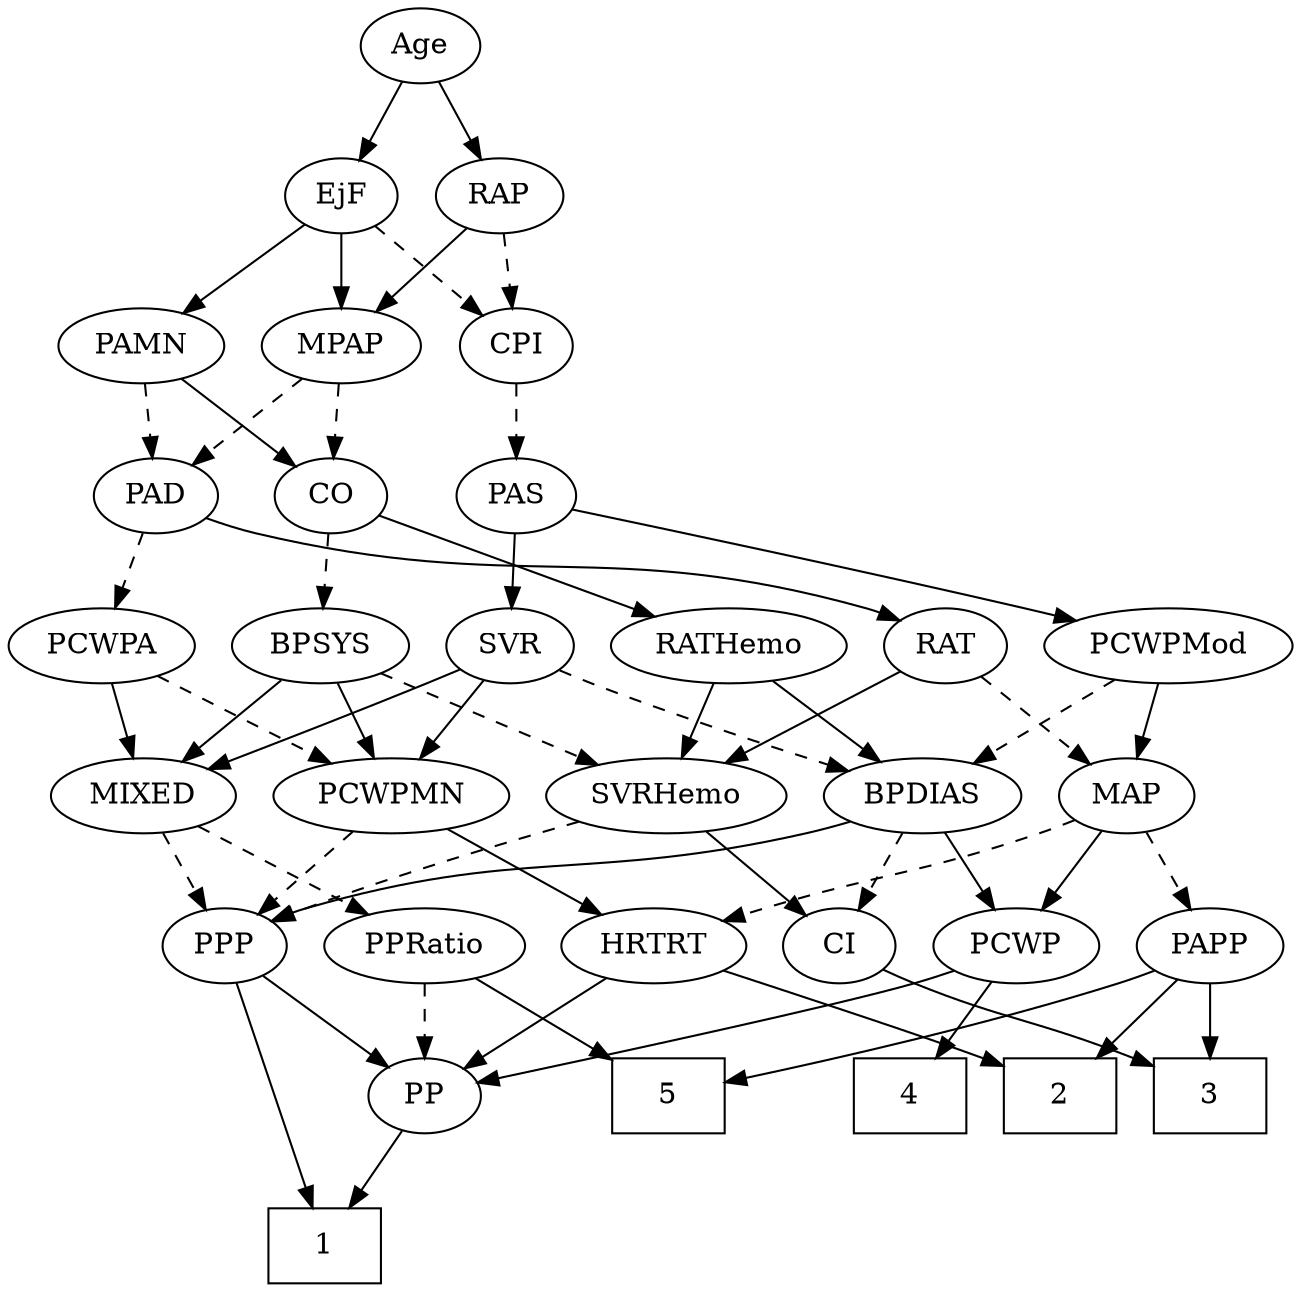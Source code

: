 strict digraph {
	graph [bb="0,0,561.59,612"];
	node [label="\N"];
	1	[height=0.5,
		pos="137.6,18",
		shape=box,
		width=0.75];
	2	[height=0.5,
		pos="455.6,90",
		shape=box,
		width=0.75];
	3	[height=0.5,
		pos="527.6,90",
		shape=box,
		width=0.75];
	4	[height=0.5,
		pos="383.6,90",
		shape=box,
		width=0.75];
	5	[height=0.5,
		pos="282.6,90",
		shape=box,
		width=0.75];
	Age	[height=0.5,
		pos="182.6,594",
		width=0.75];
	EjF	[height=0.5,
		pos="146.6,522",
		width=0.75];
	Age -> EjF	[pos="e,154.9,539.15 174.25,576.76 169.88,568.28 164.45,557.71 159.55,548.2",
		style=solid];
	RAP	[height=0.5,
		pos="219.6,522",
		width=0.77632];
	Age -> RAP	[pos="e,211.06,539.15 191.18,576.76 195.66,568.28 201.25,557.71 206.28,548.2",
		style=solid];
	MPAP	[height=0.5,
		pos="146.6,450",
		width=0.97491];
	EjF -> MPAP	[pos="e,146.6,468.1 146.6,503.7 146.6,495.98 146.6,486.71 146.6,478.11",
		style=solid];
	PAMN	[height=0.5,
		pos="57.596,450",
		width=1.011];
	EjF -> PAMN	[pos="e,76.105,465.56 129.86,507.83 116.94,497.68 98.83,483.43 83.971,471.74",
		style=solid];
	CPI	[height=0.5,
		pos="226.6,450",
		width=0.75];
	EjF -> CPI	[pos="e,210.82,464.8 162.4,507.17 174.02,497.01 189.99,483.03 203.1,471.56",
		style=dashed];
	RAP -> MPAP	[pos="e,162.46,466.21 204.47,506.5 194.49,496.93 181.23,484.21 169.92,473.36",
		style=solid];
	RAP -> CPI	[pos="e,224.89,468.1 221.33,503.7 222.1,495.98 223.03,486.71 223.89,478.11",
		style=dashed];
	MIXED	[height=0.5,
		pos="61.596,234",
		width=1.1193];
	PPP	[height=0.5,
		pos="95.596,162",
		width=0.75];
	MIXED -> PPP	[pos="e,87.676,179.31 69.827,216.05 73.853,207.77 78.782,197.62 83.247,188.42",
		style=dashed];
	PPRatio	[height=0.5,
		pos="180.6,162",
		width=1.1013];
	MIXED -> PPRatio	[pos="e,157.13,176.8 85.107,219.17 103.2,208.53 128.4,193.7 148.37,181.96",
		style=dashed];
	PAD	[height=0.5,
		pos="62.596,378",
		width=0.79437];
	MPAP -> PAD	[pos="e,79.242,392.87 128.78,434.15 116.66,424.05 100.46,410.55 87.116,399.43",
		style=dashed];
	CO	[height=0.5,
		pos="140.6,378",
		width=0.75];
	MPAP -> CO	[pos="e,142.06,396.1 145.11,431.7 144.45,423.98 143.66,414.71 142.92,406.11",
		style=dashed];
	BPSYS	[height=0.5,
		pos="138.6,306",
		width=1.0471];
	BPSYS -> MIXED	[pos="e,78.537,250.4 121.89,289.81 111.47,280.34 97.868,267.97 86.224,257.39",
		style=solid];
	PCWPMN	[height=0.5,
		pos="169.6,234",
		width=1.3902];
	BPSYS -> PCWPMN	[pos="e,161.95,252.28 146.1,288.05 149.63,280.09 153.91,270.41 157.86,261.51",
		style=solid];
	SVRHemo	[height=0.5,
		pos="287.6,234",
		width=1.3902];
	BPSYS -> SVRHemo	[pos="e,258.37,248.73 164.55,292.81 187.87,281.85 222.42,265.62 248.98,253.14",
		style=dashed];
	RAT	[height=0.5,
		pos="412.6,306",
		width=0.75827];
	PAD -> RAT	[pos="e,391.88,317.83 85.346,366.58 91.49,364.1 98.208,361.69 104.6,360 222.07,328.96 258.87,357.74 375.6,324 377.89,323.34 380.22,322.55 \
382.54,321.69",
		style=solid];
	PCWPA	[height=0.5,
		pos="41.596,306",
		width=1.1555];
	PAD -> PCWPA	[pos="e,46.779,324.28 57.513,360.05 55.175,352.26 52.343,342.82 49.72,334.08",
		style=dashed];
	CO -> BPSYS	[pos="e,139.09,324.1 140.1,359.7 139.88,351.98 139.62,342.71 139.37,334.11",
		style=dashed];
	RATHemo	[height=0.5,
		pos="317.6,306",
		width=1.3721];
	CO -> RATHemo	[pos="e,285.31,319.77 163.37,367.99 191.71,356.79 240.63,337.44 275.79,323.53",
		style=solid];
	PAS	[height=0.5,
		pos="226.6,378",
		width=0.75];
	SVR	[height=0.5,
		pos="222.6,306",
		width=0.77632];
	PAS -> SVR	[pos="e,223.57,324.1 225.61,359.7 225.17,351.98 224.64,342.71 224.15,334.11",
		style=solid];
	PCWPMod	[height=0.5,
		pos="509.6,306",
		width=1.4443];
	PAS -> PCWPMod	[pos="e,470.61,318.1 251.98,371.27 293.29,361.86 377.63,342.35 448.6,324 452.61,322.96 456.76,321.86 460.92,320.74",
		style=solid];
	PAMN -> PAD	[pos="e,61.375,396.1 58.832,431.7 59.383,423.98 60.045,414.71 60.66,406.11",
		style=dashed];
	PAMN -> CO	[pos="e,124.43,392.64 75.198,434.15 87.257,423.98 103.4,410.37 116.63,399.21",
		style=solid];
	RATHemo -> SVRHemo	[pos="e,295,252.28 310.33,288.05 306.92,280.09 302.77,270.41 298.96,261.51",
		style=solid];
	BPDIAS	[height=0.5,
		pos="397.6,234",
		width=1.1735];
	RATHemo -> BPDIAS	[pos="e,379.79,250.58 335.75,289.12 346.46,279.74 360.19,267.73 371.99,257.41",
		style=solid];
	CPI -> PAS	[pos="e,226.6,396.1 226.6,431.7 226.6,423.98 226.6,414.71 226.6,406.11",
		style=dashed];
	RAT -> SVRHemo	[pos="e,313.71,249.63 392.51,293.75 373.71,283.22 345.21,267.26 322.65,254.63",
		style=solid];
	MAP	[height=0.5,
		pos="488.6,234",
		width=0.84854];
	RAT -> MAP	[pos="e,472.72,249.63 427.98,290.83 438.65,281 453.07,267.72 465.16,256.58",
		style=dashed];
	SVR -> MIXED	[pos="e,90.256,246.99 200.34,294.66 195.49,292.44 190.38,290.12 185.6,288 156.88,275.27 124.2,261.32 99.597,250.93",
		style=solid];
	SVR -> PCWPMN	[pos="e,182.06,251.47 210.83,289.46 204.16,280.65 195.66,269.43 188.12,259.46",
		style=solid];
	SVR -> BPDIAS	[pos="e,366.4,246.33 244.41,294.7 249.37,292.43 254.65,290.09 259.6,288 291.93,274.38 329.09,260.19 356.69,249.93",
		style=dashed];
	PCWPMod -> BPDIAS	[pos="e,420.44,249.27 485.57,289.98 469.15,279.72 447.21,266.01 429.35,254.85",
		style=dashed];
	PCWPMod -> MAP	[pos="e,493.63,251.79 504.51,288.05 502.11,280.06 499.2,270.33 496.52,261.4",
		style=solid];
	PCWPA -> MIXED	[pos="e,56.661,252.28 46.438,288.05 48.665,280.26 51.361,270.82 53.859,262.08",
		style=solid];
	PCWPA -> PCWPMN	[pos="e,143.23,249.42 66.276,291.5 85.6,280.94 112.73,266.1 134.34,254.28",
		style=dashed];
	PCWPMN -> PPP	[pos="e,110.66,177.25 152.43,216.76 142.16,207.05 129,194.6 117.93,184.13",
		style=dashed];
	HRTRT	[height=0.5,
		pos="277.6,162",
		width=1.1013];
	PCWPMN -> HRTRT	[pos="e,255.57,177.27 192.77,217.98 208.6,207.72 229.75,194.01 246.97,182.85",
		style=solid];
	SVRHemo -> PPP	[pos="e,116.74,173.47 250.6,221.74 218.72,211.72 171.64,196.19 131.6,180 129.77,179.26 127.9,178.48 126.03,177.66",
		style=dashed];
	CI	[height=0.5,
		pos="362.6,162",
		width=0.75];
	SVRHemo -> CI	[pos="e,347.33,177.25 304.99,216.76 315.4,207.05 328.74,194.6 339.96,184.13",
		style=solid];
	BPDIAS -> PPP	[pos="e,116.14,173.89 366.54,221.79 360,219.68 353.12,217.62 346.6,216 252.58,192.61 224.05,208.96 131.6,180 129.67,179.4 127.71,178.71 \
125.75,177.96",
		style=solid];
	PCWP	[height=0.5,
		pos="442.6,162",
		width=0.97491];
	BPDIAS -> PCWP	[pos="e,432.01,179.47 408.26,216.41 413.7,207.95 420.42,197.49 426.47,188.08",
		style=solid];
	BPDIAS -> CI	[pos="e,370.75,179.31 389.12,216.05 384.98,207.77 379.91,197.62 375.31,188.42",
		style=dashed];
	MAP -> PCWP	[pos="e,453.53,179.63 477.93,216.76 472.32,208.23 465.32,197.58 459.04,188.02",
		style=solid];
	PAPP	[height=0.5,
		pos="527.6,162",
		width=0.88464];
	MAP -> PAPP	[pos="e,518.33,179.63 497.64,216.76 502.3,208.4 508.09,198.02 513.33,188.61",
		style=dashed];
	MAP -> HRTRT	[pos="e,307.84,173.74 465.09,222.48 459.71,220.22 453.99,217.94 448.6,216 395.38,196.91 380.43,197.27 326.6,180 323.65,179.05 320.61,178.06 \
317.55,177.04",
		style=dashed];
	PP	[height=0.5,
		pos="180.6,90",
		width=0.75];
	PP -> 1	[pos="e,148.22,36.292 170.84,73.116 165.73,64.801 159.35,54.41 153.54,44.963",
		style=solid];
	PPP -> 1	[pos="e,132.49,36.268 100.58,144.15 107.74,119.94 121.02,75.054 129.57,46.133",
		style=solid];
	PPP -> PP	[pos="e,164.26,104.46 111.99,147.5 124.57,137.14 142.13,122.67 156.34,110.97",
		style=solid];
	PPRatio -> 5	[pos="e,257.53,108.2 201.73,146.5 215.42,137.1 233.54,124.67 249.15,113.95",
		style=solid];
	PPRatio -> PP	[pos="e,180.6,108.1 180.6,143.7 180.6,135.98 180.6,126.71 180.6,118.11",
		style=dashed];
	PCWP -> 4	[pos="e,398.17,108.29 429.21,145.12 421.98,136.54 412.9,125.77 404.74,116.09",
		style=solid];
	PCWP -> PP	[pos="e,205.33,97.492 415.81,149.98 410.17,147.85 404.23,145.75 398.6,144 332.29,123.44 313.99,124.66 246.6,108 236.34,105.47 225.22,102.63 \
215.07,100.02",
		style=solid];
	CI -> 3	[pos="e,500.56,104.02 383.8,150.68 388.63,148.41 393.77,146.07 398.6,144 436.62,127.69 449.2,125.69 491.15,108.04",
		style=solid];
	PAPP -> 2	[pos="e,473.12,108.04 512.33,146.15 503.09,137.18 491.1,125.52 480.52,115.23",
		style=solid];
	PAPP -> 3	[pos="e,527.6,108.1 527.6,143.7 527.6,135.98 527.6,126.71 527.6,118.11",
		style=solid];
	PAPP -> 5	[pos="e,309.79,98.128 503.09,150.19 497.71,148 492,145.81 486.6,144 426.09,123.73 409.35,124.07 347.6,108 338.57,105.65 328.85,103.11 \
319.74,100.73",
		style=solid];
	HRTRT -> 2	[pos="e,428.58,104.06 308.08,150.46 335.11,140.93 375.8,126.14 419.27,107.98",
		style=solid];
	HRTRT -> PP	[pos="e,198.21,103.71 257.03,146.15 242.29,135.52 222.34,121.13 206.52,109.71",
		style=solid];
}
